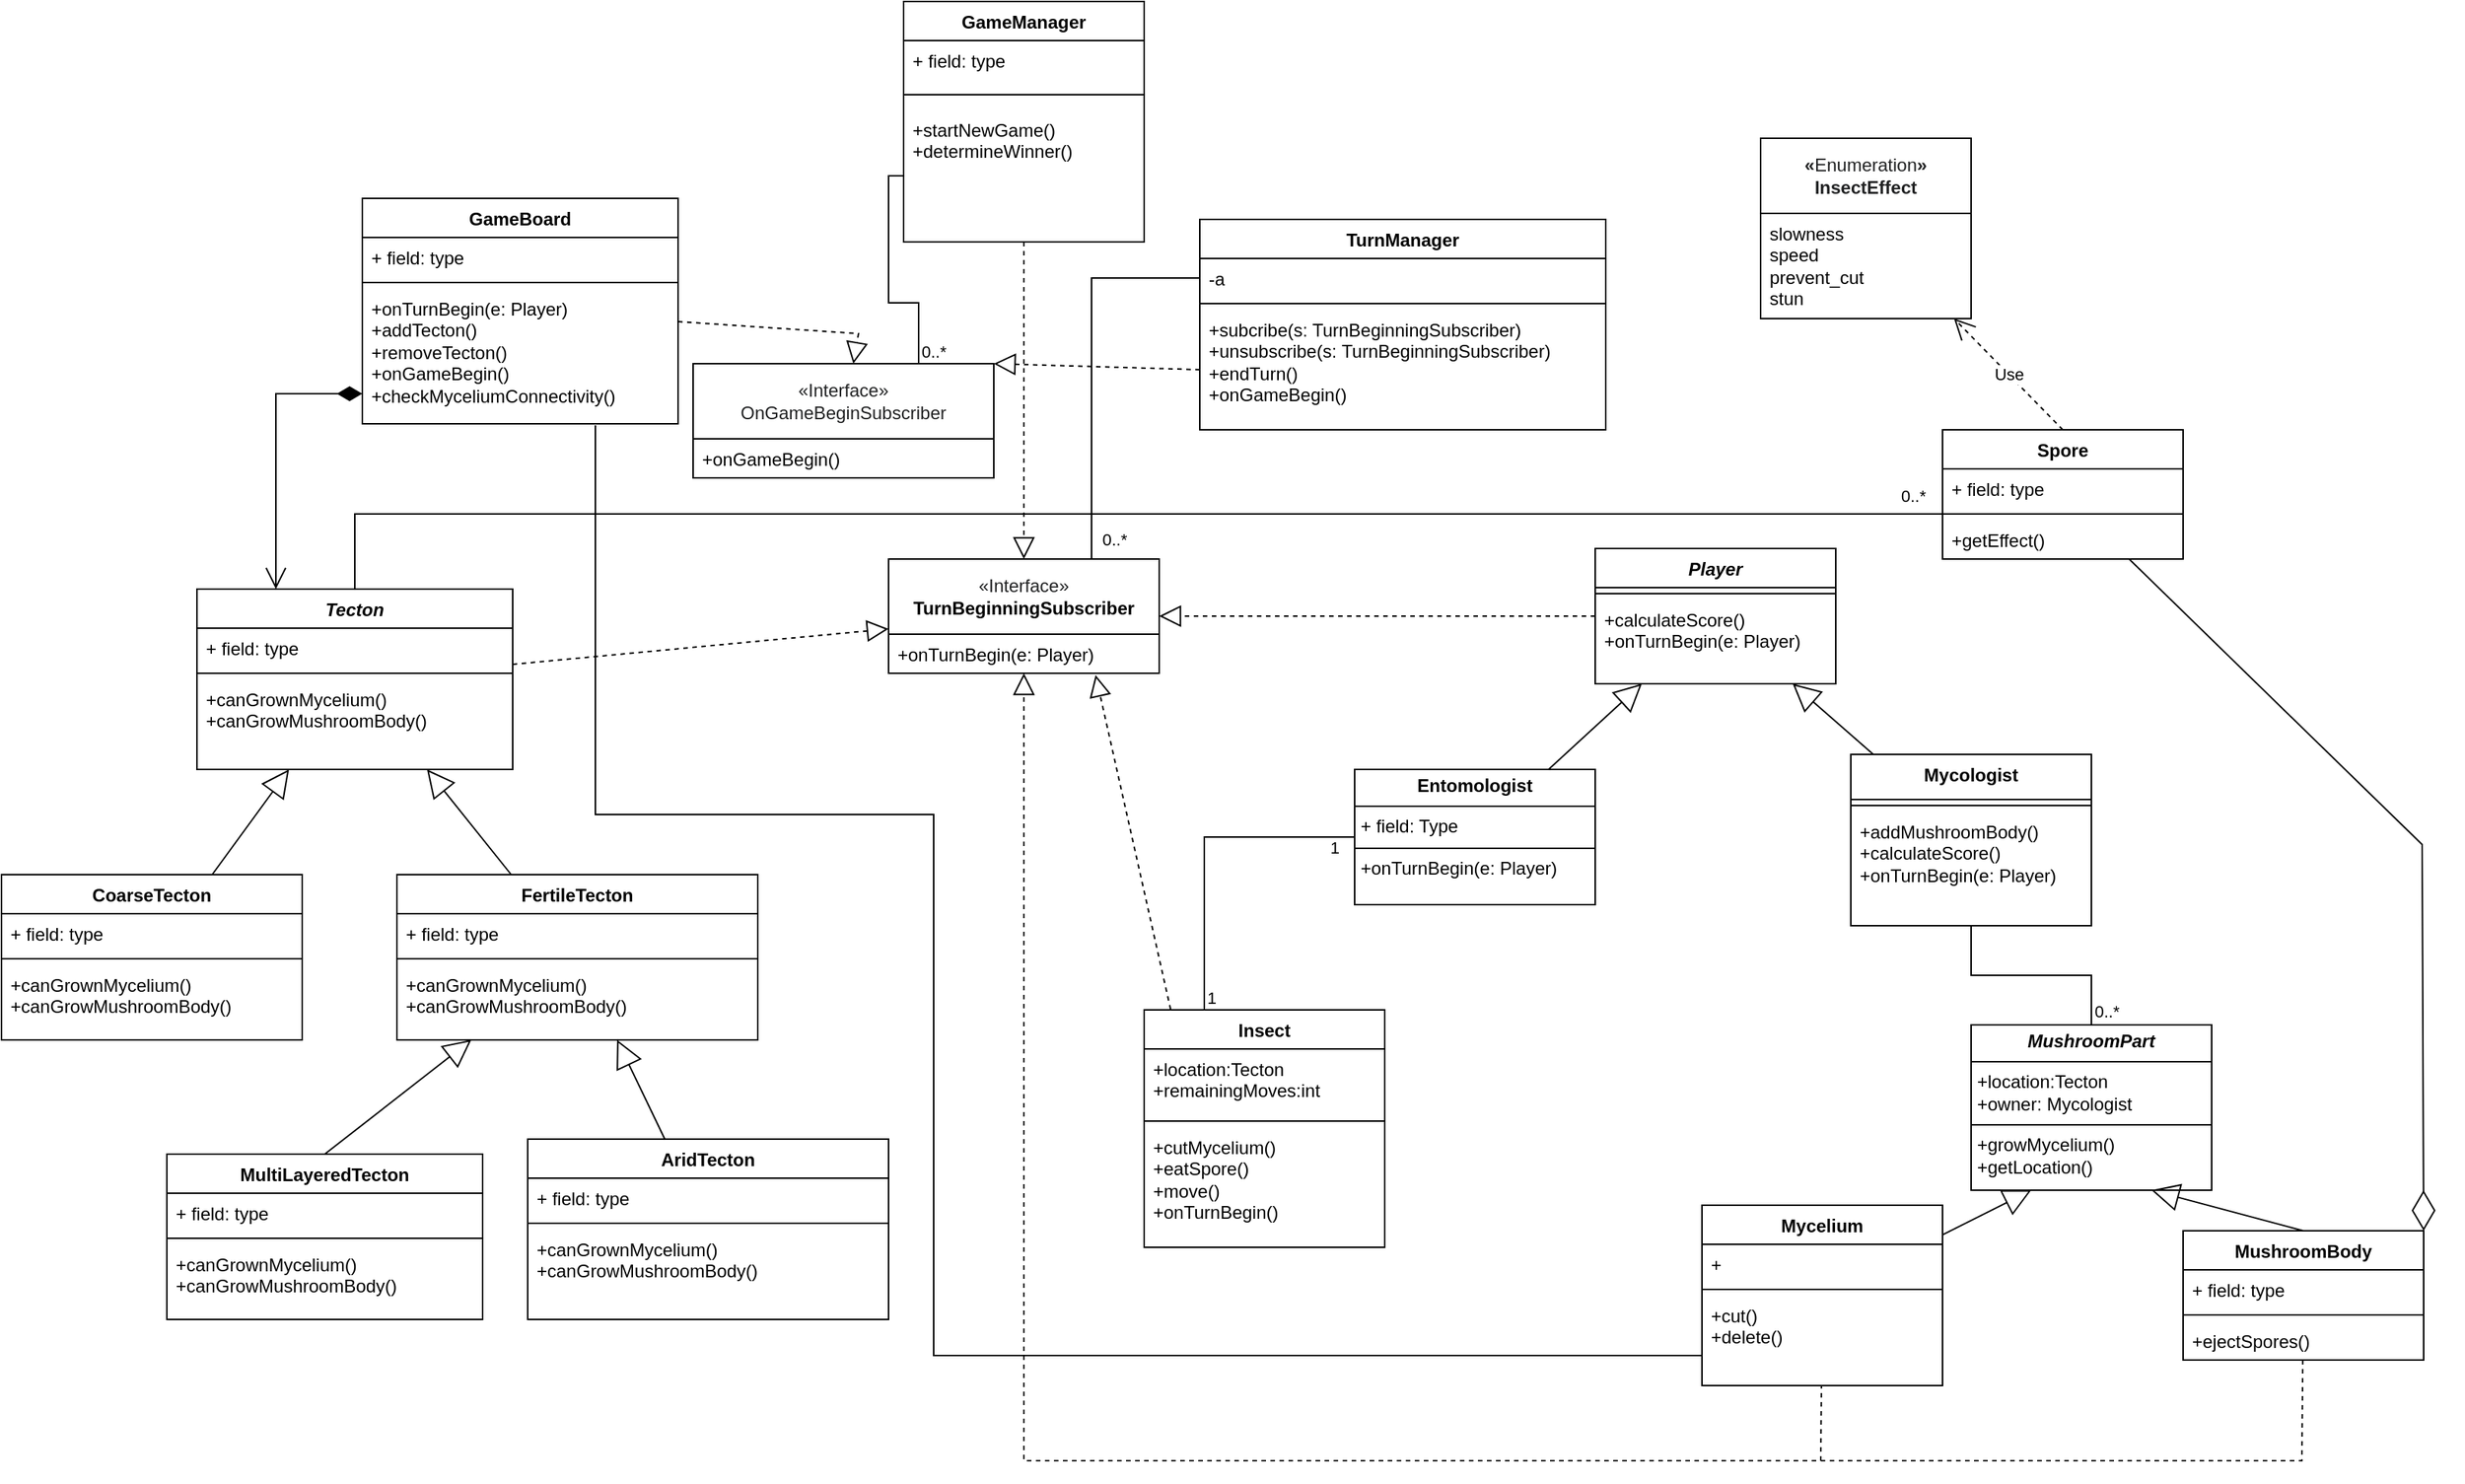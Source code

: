 <mxfile version="26.0.16">
  <diagram name="1 oldal" id="HN4nqooMKYYf8FHrTF-G">
    <mxGraphModel dx="1204" dy="632" grid="1" gridSize="10" guides="1" tooltips="1" connect="1" arrows="1" fold="1" page="1" pageScale="1" pageWidth="827" pageHeight="1169" math="0" shadow="0">
      <root>
        <mxCell id="0" />
        <mxCell id="1" parent="0" />
        <mxCell id="9xMKTx-2CF4HgZ_WFdCq-62" value="&lt;i style=&quot;&quot;&gt;Tecton&lt;/i&gt;" style="swimlane;fontStyle=1;align=center;verticalAlign=top;childLayout=stackLayout;horizontal=1;startSize=26;horizontalStack=0;resizeParent=1;resizeParentMax=0;resizeLast=0;collapsible=1;marginBottom=0;whiteSpace=wrap;html=1;" parent="1" vertex="1">
          <mxGeometry x="160" y="400" width="210" height="120" as="geometry">
            <mxRectangle x="240" y="190" width="80" height="30" as="alternateBounds" />
          </mxGeometry>
        </mxCell>
        <mxCell id="9xMKTx-2CF4HgZ_WFdCq-63" value="+ field: type" style="text;strokeColor=none;fillColor=none;align=left;verticalAlign=top;spacingLeft=4;spacingRight=4;overflow=hidden;rotatable=0;points=[[0,0.5],[1,0.5]];portConstraint=eastwest;whiteSpace=wrap;html=1;" parent="9xMKTx-2CF4HgZ_WFdCq-62" vertex="1">
          <mxGeometry y="26" width="210" height="26" as="geometry" />
        </mxCell>
        <mxCell id="9xMKTx-2CF4HgZ_WFdCq-64" value="" style="line;strokeWidth=1;fillColor=none;align=left;verticalAlign=middle;spacingTop=-1;spacingLeft=3;spacingRight=3;rotatable=0;labelPosition=right;points=[];portConstraint=eastwest;strokeColor=inherit;" parent="9xMKTx-2CF4HgZ_WFdCq-62" vertex="1">
          <mxGeometry y="52" width="210" height="8" as="geometry" />
        </mxCell>
        <mxCell id="9xMKTx-2CF4HgZ_WFdCq-65" value="+canGrownMycelium()&lt;div&gt;+canGrowMushroomBody()&lt;/div&gt;" style="text;strokeColor=none;fillColor=none;align=left;verticalAlign=top;spacingLeft=4;spacingRight=4;overflow=hidden;rotatable=0;points=[[0,0.5],[1,0.5]];portConstraint=eastwest;whiteSpace=wrap;html=1;" parent="9xMKTx-2CF4HgZ_WFdCq-62" vertex="1">
          <mxGeometry y="60" width="210" height="60" as="geometry" />
        </mxCell>
        <mxCell id="9xMKTx-2CF4HgZ_WFdCq-66" value="CoarseTecton" style="swimlane;fontStyle=1;align=center;verticalAlign=top;childLayout=stackLayout;horizontal=1;startSize=26;horizontalStack=0;resizeParent=1;resizeParentMax=0;resizeLast=0;collapsible=1;marginBottom=0;whiteSpace=wrap;html=1;" parent="1" vertex="1">
          <mxGeometry x="30" y="590" width="200" height="110" as="geometry" />
        </mxCell>
        <mxCell id="9xMKTx-2CF4HgZ_WFdCq-67" value="+ field: type" style="text;strokeColor=none;fillColor=none;align=left;verticalAlign=top;spacingLeft=4;spacingRight=4;overflow=hidden;rotatable=0;points=[[0,0.5],[1,0.5]];portConstraint=eastwest;whiteSpace=wrap;html=1;" parent="9xMKTx-2CF4HgZ_WFdCq-66" vertex="1">
          <mxGeometry y="26" width="200" height="26" as="geometry" />
        </mxCell>
        <mxCell id="9xMKTx-2CF4HgZ_WFdCq-68" value="" style="line;strokeWidth=1;fillColor=none;align=left;verticalAlign=middle;spacingTop=-1;spacingLeft=3;spacingRight=3;rotatable=0;labelPosition=right;points=[];portConstraint=eastwest;strokeColor=inherit;" parent="9xMKTx-2CF4HgZ_WFdCq-66" vertex="1">
          <mxGeometry y="52" width="200" height="8" as="geometry" />
        </mxCell>
        <mxCell id="9xMKTx-2CF4HgZ_WFdCq-69" value="+canGrownMycelium()&lt;div&gt;+canGrowMushroomBody()&lt;/div&gt;" style="text;strokeColor=none;fillColor=none;align=left;verticalAlign=top;spacingLeft=4;spacingRight=4;overflow=hidden;rotatable=0;points=[[0,0.5],[1,0.5]];portConstraint=eastwest;whiteSpace=wrap;html=1;" parent="9xMKTx-2CF4HgZ_WFdCq-66" vertex="1">
          <mxGeometry y="60" width="200" height="50" as="geometry" />
        </mxCell>
        <mxCell id="9xMKTx-2CF4HgZ_WFdCq-72" value="FertileTecton" style="swimlane;fontStyle=1;align=center;verticalAlign=top;childLayout=stackLayout;horizontal=1;startSize=26;horizontalStack=0;resizeParent=1;resizeParentMax=0;resizeLast=0;collapsible=1;marginBottom=0;whiteSpace=wrap;html=1;" parent="1" vertex="1">
          <mxGeometry x="293" y="590" width="240" height="110" as="geometry" />
        </mxCell>
        <mxCell id="9xMKTx-2CF4HgZ_WFdCq-73" value="+ field: type" style="text;strokeColor=none;fillColor=none;align=left;verticalAlign=top;spacingLeft=4;spacingRight=4;overflow=hidden;rotatable=0;points=[[0,0.5],[1,0.5]];portConstraint=eastwest;whiteSpace=wrap;html=1;" parent="9xMKTx-2CF4HgZ_WFdCq-72" vertex="1">
          <mxGeometry y="26" width="240" height="26" as="geometry" />
        </mxCell>
        <mxCell id="9xMKTx-2CF4HgZ_WFdCq-74" value="" style="line;strokeWidth=1;fillColor=none;align=left;verticalAlign=middle;spacingTop=-1;spacingLeft=3;spacingRight=3;rotatable=0;labelPosition=right;points=[];portConstraint=eastwest;strokeColor=inherit;" parent="9xMKTx-2CF4HgZ_WFdCq-72" vertex="1">
          <mxGeometry y="52" width="240" height="8" as="geometry" />
        </mxCell>
        <mxCell id="9xMKTx-2CF4HgZ_WFdCq-75" value="&lt;div&gt;+canGrownMycelium()&lt;div&gt;+canGrowMushroomBody()&lt;/div&gt;&lt;/div&gt;" style="text;strokeColor=none;fillColor=none;align=left;verticalAlign=top;spacingLeft=4;spacingRight=4;overflow=hidden;rotatable=0;points=[[0,0.5],[1,0.5]];portConstraint=eastwest;whiteSpace=wrap;html=1;" parent="9xMKTx-2CF4HgZ_WFdCq-72" vertex="1">
          <mxGeometry y="60" width="240" height="50" as="geometry" />
        </mxCell>
        <mxCell id="9xMKTx-2CF4HgZ_WFdCq-80" value="" style="endArrow=block;endSize=16;endFill=0;html=1;rounded=0;" parent="1" source="9xMKTx-2CF4HgZ_WFdCq-66" target="9xMKTx-2CF4HgZ_WFdCq-62" edge="1">
          <mxGeometry width="160" relative="1" as="geometry">
            <mxPoint x="150" y="490" as="sourcePoint" />
            <mxPoint x="130" y="540" as="targetPoint" />
            <Array as="points" />
          </mxGeometry>
        </mxCell>
        <mxCell id="9xMKTx-2CF4HgZ_WFdCq-81" value="" style="endArrow=block;endSize=16;endFill=0;html=1;rounded=0;" parent="1" source="9xMKTx-2CF4HgZ_WFdCq-72" target="9xMKTx-2CF4HgZ_WFdCq-62" edge="1">
          <mxGeometry width="160" relative="1" as="geometry">
            <mxPoint x="224" y="490" as="sourcePoint" />
            <mxPoint x="280" y="550" as="targetPoint" />
          </mxGeometry>
        </mxCell>
        <mxCell id="9xMKTx-2CF4HgZ_WFdCq-82" value="MultiLayeredTecton" style="swimlane;fontStyle=1;align=center;verticalAlign=top;childLayout=stackLayout;horizontal=1;startSize=26;horizontalStack=0;resizeParent=1;resizeParentMax=0;resizeLast=0;collapsible=1;marginBottom=0;whiteSpace=wrap;html=1;" parent="1" vertex="1">
          <mxGeometry x="140" y="776" width="210" height="110" as="geometry" />
        </mxCell>
        <mxCell id="9xMKTx-2CF4HgZ_WFdCq-83" value="+ field: type" style="text;strokeColor=none;fillColor=none;align=left;verticalAlign=top;spacingLeft=4;spacingRight=4;overflow=hidden;rotatable=0;points=[[0,0.5],[1,0.5]];portConstraint=eastwest;whiteSpace=wrap;html=1;" parent="9xMKTx-2CF4HgZ_WFdCq-82" vertex="1">
          <mxGeometry y="26" width="210" height="26" as="geometry" />
        </mxCell>
        <mxCell id="9xMKTx-2CF4HgZ_WFdCq-84" value="" style="line;strokeWidth=1;fillColor=none;align=left;verticalAlign=middle;spacingTop=-1;spacingLeft=3;spacingRight=3;rotatable=0;labelPosition=right;points=[];portConstraint=eastwest;strokeColor=inherit;" parent="9xMKTx-2CF4HgZ_WFdCq-82" vertex="1">
          <mxGeometry y="52" width="210" height="8" as="geometry" />
        </mxCell>
        <mxCell id="9xMKTx-2CF4HgZ_WFdCq-85" value="+canGrownMycelium()&lt;div&gt;+canGrowMushroomBody()&lt;/div&gt;" style="text;strokeColor=none;fillColor=none;align=left;verticalAlign=top;spacingLeft=4;spacingRight=4;overflow=hidden;rotatable=0;points=[[0,0.5],[1,0.5]];portConstraint=eastwest;whiteSpace=wrap;html=1;" parent="9xMKTx-2CF4HgZ_WFdCq-82" vertex="1">
          <mxGeometry y="60" width="210" height="50" as="geometry" />
        </mxCell>
        <mxCell id="9xMKTx-2CF4HgZ_WFdCq-86" value="AridTecton" style="swimlane;fontStyle=1;align=center;verticalAlign=top;childLayout=stackLayout;horizontal=1;startSize=26;horizontalStack=0;resizeParent=1;resizeParentMax=0;resizeLast=0;collapsible=1;marginBottom=0;whiteSpace=wrap;html=1;" parent="1" vertex="1">
          <mxGeometry x="380" y="766" width="240" height="120" as="geometry" />
        </mxCell>
        <mxCell id="9xMKTx-2CF4HgZ_WFdCq-87" value="+ field: type" style="text;strokeColor=none;fillColor=none;align=left;verticalAlign=top;spacingLeft=4;spacingRight=4;overflow=hidden;rotatable=0;points=[[0,0.5],[1,0.5]];portConstraint=eastwest;whiteSpace=wrap;html=1;" parent="9xMKTx-2CF4HgZ_WFdCq-86" vertex="1">
          <mxGeometry y="26" width="240" height="26" as="geometry" />
        </mxCell>
        <mxCell id="9xMKTx-2CF4HgZ_WFdCq-88" value="" style="line;strokeWidth=1;fillColor=none;align=left;verticalAlign=middle;spacingTop=-1;spacingLeft=3;spacingRight=3;rotatable=0;labelPosition=right;points=[];portConstraint=eastwest;strokeColor=inherit;" parent="9xMKTx-2CF4HgZ_WFdCq-86" vertex="1">
          <mxGeometry y="52" width="240" height="8" as="geometry" />
        </mxCell>
        <mxCell id="9xMKTx-2CF4HgZ_WFdCq-89" value="+canGrownMycelium()&lt;div&gt;+canGrowMushroomBody()&lt;/div&gt;" style="text;strokeColor=none;fillColor=none;align=left;verticalAlign=top;spacingLeft=4;spacingRight=4;overflow=hidden;rotatable=0;points=[[0,0.5],[1,0.5]];portConstraint=eastwest;whiteSpace=wrap;html=1;" parent="9xMKTx-2CF4HgZ_WFdCq-86" vertex="1">
          <mxGeometry y="60" width="240" height="60" as="geometry" />
        </mxCell>
        <mxCell id="9xMKTx-2CF4HgZ_WFdCq-94" value="" style="endArrow=block;endSize=16;endFill=0;html=1;rounded=0;" parent="1" source="9xMKTx-2CF4HgZ_WFdCq-86" target="9xMKTx-2CF4HgZ_WFdCq-72" edge="1">
          <mxGeometry width="160" relative="1" as="geometry">
            <mxPoint x="390" y="762" as="sourcePoint" />
            <mxPoint x="400" y="710" as="targetPoint" />
          </mxGeometry>
        </mxCell>
        <mxCell id="9xMKTx-2CF4HgZ_WFdCq-96" value="" style="endArrow=block;endSize=16;endFill=0;html=1;rounded=0;exitX=0.5;exitY=0;exitDx=0;exitDy=0;" parent="1" source="9xMKTx-2CF4HgZ_WFdCq-82" target="9xMKTx-2CF4HgZ_WFdCq-72" edge="1">
          <mxGeometry x="0.003" width="160" relative="1" as="geometry">
            <mxPoint x="180" y="740" as="sourcePoint" />
            <mxPoint x="100" y="740" as="targetPoint" />
            <mxPoint as="offset" />
          </mxGeometry>
        </mxCell>
        <mxCell id="9xMKTx-2CF4HgZ_WFdCq-107" value="&lt;p style=&quot;margin:0px;margin-top:4px;text-align:center;&quot;&gt;&lt;b&gt;&lt;i&gt;MushroomPart&lt;/i&gt;&lt;/b&gt;&lt;/p&gt;&lt;hr size=&quot;1&quot; style=&quot;border-style:solid;&quot;&gt;&lt;p style=&quot;margin:0px;margin-left:4px;&quot;&gt;+location:Tecton&lt;/p&gt;&lt;p style=&quot;margin:0px;margin-left:4px;&quot;&gt;+owner: Mycologist&lt;/p&gt;&lt;hr size=&quot;1&quot; style=&quot;border-style:solid;&quot;&gt;&lt;p style=&quot;margin:0px;margin-left:4px;&quot;&gt;+growMycelium()&lt;/p&gt;&lt;p style=&quot;margin:0px;margin-left:4px;&quot;&gt;+getLocation()&lt;/p&gt;" style="verticalAlign=top;align=left;overflow=fill;html=1;whiteSpace=wrap;" parent="1" vertex="1">
          <mxGeometry x="1340" y="690" width="160" height="110" as="geometry" />
        </mxCell>
        <mxCell id="9xMKTx-2CF4HgZ_WFdCq-108" style="edgeStyle=orthogonalEdgeStyle;rounded=0;orthogonalLoop=1;jettySize=auto;html=1;exitX=0.5;exitY=1;exitDx=0;exitDy=0;" parent="1" source="9xMKTx-2CF4HgZ_WFdCq-107" target="9xMKTx-2CF4HgZ_WFdCq-107" edge="1">
          <mxGeometry relative="1" as="geometry" />
        </mxCell>
        <mxCell id="9xMKTx-2CF4HgZ_WFdCq-109" value="Mycelium" style="swimlane;fontStyle=1;align=center;verticalAlign=top;childLayout=stackLayout;horizontal=1;startSize=26;horizontalStack=0;resizeParent=1;resizeParentMax=0;resizeLast=0;collapsible=1;marginBottom=0;whiteSpace=wrap;html=1;" parent="1" vertex="1">
          <mxGeometry x="1161" y="810" width="160" height="120" as="geometry" />
        </mxCell>
        <mxCell id="9xMKTx-2CF4HgZ_WFdCq-110" value="+" style="text;strokeColor=none;fillColor=none;align=left;verticalAlign=top;spacingLeft=4;spacingRight=4;overflow=hidden;rotatable=0;points=[[0,0.5],[1,0.5]];portConstraint=eastwest;whiteSpace=wrap;html=1;" parent="9xMKTx-2CF4HgZ_WFdCq-109" vertex="1">
          <mxGeometry y="26" width="160" height="26" as="geometry" />
        </mxCell>
        <mxCell id="9xMKTx-2CF4HgZ_WFdCq-111" value="" style="line;strokeWidth=1;fillColor=none;align=left;verticalAlign=middle;spacingTop=-1;spacingLeft=3;spacingRight=3;rotatable=0;labelPosition=right;points=[];portConstraint=eastwest;strokeColor=inherit;" parent="9xMKTx-2CF4HgZ_WFdCq-109" vertex="1">
          <mxGeometry y="52" width="160" height="8" as="geometry" />
        </mxCell>
        <mxCell id="9xMKTx-2CF4HgZ_WFdCq-112" value="&lt;div&gt;+cut()&lt;/div&gt;+delete()" style="text;strokeColor=none;fillColor=none;align=left;verticalAlign=top;spacingLeft=4;spacingRight=4;overflow=hidden;rotatable=0;points=[[0,0.5],[1,0.5]];portConstraint=eastwest;whiteSpace=wrap;html=1;" parent="9xMKTx-2CF4HgZ_WFdCq-109" vertex="1">
          <mxGeometry y="60" width="160" height="60" as="geometry" />
        </mxCell>
        <mxCell id="9xMKTx-2CF4HgZ_WFdCq-113" value="MushroomBody" style="swimlane;fontStyle=1;align=center;verticalAlign=top;childLayout=stackLayout;horizontal=1;startSize=26;horizontalStack=0;resizeParent=1;resizeParentMax=0;resizeLast=0;collapsible=1;marginBottom=0;whiteSpace=wrap;html=1;" parent="1" vertex="1">
          <mxGeometry x="1481" y="827" width="160" height="86" as="geometry" />
        </mxCell>
        <mxCell id="9xMKTx-2CF4HgZ_WFdCq-114" value="+ field: type" style="text;strokeColor=none;fillColor=none;align=left;verticalAlign=top;spacingLeft=4;spacingRight=4;overflow=hidden;rotatable=0;points=[[0,0.5],[1,0.5]];portConstraint=eastwest;whiteSpace=wrap;html=1;" parent="9xMKTx-2CF4HgZ_WFdCq-113" vertex="1">
          <mxGeometry y="26" width="160" height="26" as="geometry" />
        </mxCell>
        <mxCell id="9xMKTx-2CF4HgZ_WFdCq-115" value="" style="line;strokeWidth=1;fillColor=none;align=left;verticalAlign=middle;spacingTop=-1;spacingLeft=3;spacingRight=3;rotatable=0;labelPosition=right;points=[];portConstraint=eastwest;strokeColor=inherit;" parent="9xMKTx-2CF4HgZ_WFdCq-113" vertex="1">
          <mxGeometry y="52" width="160" height="8" as="geometry" />
        </mxCell>
        <mxCell id="9xMKTx-2CF4HgZ_WFdCq-116" value="&lt;div&gt;+ejectSpores()&lt;/div&gt;" style="text;strokeColor=none;fillColor=none;align=left;verticalAlign=top;spacingLeft=4;spacingRight=4;overflow=hidden;rotatable=0;points=[[0,0.5],[1,0.5]];portConstraint=eastwest;whiteSpace=wrap;html=1;" parent="9xMKTx-2CF4HgZ_WFdCq-113" vertex="1">
          <mxGeometry y="60" width="160" height="26" as="geometry" />
        </mxCell>
        <mxCell id="9xMKTx-2CF4HgZ_WFdCq-117" value="" style="endArrow=block;endSize=16;endFill=0;html=1;rounded=0;exitX=0.5;exitY=0;exitDx=0;exitDy=0;entryX=0.75;entryY=1;entryDx=0;entryDy=0;" parent="1" source="9xMKTx-2CF4HgZ_WFdCq-113" target="9xMKTx-2CF4HgZ_WFdCq-107" edge="1">
          <mxGeometry width="160" relative="1" as="geometry">
            <mxPoint x="300" y="902" as="sourcePoint" />
            <mxPoint x="950" y="792" as="targetPoint" />
          </mxGeometry>
        </mxCell>
        <mxCell id="9xMKTx-2CF4HgZ_WFdCq-118" value="" style="endArrow=block;endSize=16;endFill=0;html=1;rounded=0;entryX=0.25;entryY=1;entryDx=0;entryDy=0;" parent="1" source="9xMKTx-2CF4HgZ_WFdCq-109" target="9xMKTx-2CF4HgZ_WFdCq-107" edge="1">
          <mxGeometry width="160" relative="1" as="geometry">
            <mxPoint x="1450" y="878" as="sourcePoint" />
            <mxPoint x="690" y="792" as="targetPoint" />
          </mxGeometry>
        </mxCell>
        <mxCell id="9xMKTx-2CF4HgZ_WFdCq-123" value="Spore" style="swimlane;fontStyle=1;align=center;verticalAlign=top;childLayout=stackLayout;horizontal=1;startSize=26;horizontalStack=0;resizeParent=1;resizeParentMax=0;resizeLast=0;collapsible=1;marginBottom=0;whiteSpace=wrap;html=1;" parent="1" vertex="1">
          <mxGeometry x="1321" y="294" width="160" height="86" as="geometry" />
        </mxCell>
        <mxCell id="9xMKTx-2CF4HgZ_WFdCq-124" value="+ field: type" style="text;strokeColor=none;fillColor=none;align=left;verticalAlign=top;spacingLeft=4;spacingRight=4;overflow=hidden;rotatable=0;points=[[0,0.5],[1,0.5]];portConstraint=eastwest;whiteSpace=wrap;html=1;" parent="9xMKTx-2CF4HgZ_WFdCq-123" vertex="1">
          <mxGeometry y="26" width="160" height="26" as="geometry" />
        </mxCell>
        <mxCell id="9xMKTx-2CF4HgZ_WFdCq-125" value="" style="line;strokeWidth=1;fillColor=none;align=left;verticalAlign=middle;spacingTop=-1;spacingLeft=3;spacingRight=3;rotatable=0;labelPosition=right;points=[];portConstraint=eastwest;strokeColor=inherit;" parent="9xMKTx-2CF4HgZ_WFdCq-123" vertex="1">
          <mxGeometry y="52" width="160" height="8" as="geometry" />
        </mxCell>
        <mxCell id="9xMKTx-2CF4HgZ_WFdCq-126" value="+getEffect()" style="text;strokeColor=none;fillColor=none;align=left;verticalAlign=top;spacingLeft=4;spacingRight=4;overflow=hidden;rotatable=0;points=[[0,0.5],[1,0.5]];portConstraint=eastwest;whiteSpace=wrap;html=1;" parent="9xMKTx-2CF4HgZ_WFdCq-123" vertex="1">
          <mxGeometry y="60" width="160" height="26" as="geometry" />
        </mxCell>
        <mxCell id="9xMKTx-2CF4HgZ_WFdCq-139" value="Insect" style="swimlane;fontStyle=1;align=center;verticalAlign=top;childLayout=stackLayout;horizontal=1;startSize=26;horizontalStack=0;resizeParent=1;resizeParentMax=0;resizeLast=0;collapsible=1;marginBottom=0;whiteSpace=wrap;html=1;" parent="1" vertex="1">
          <mxGeometry x="790" y="680" width="160" height="158" as="geometry" />
        </mxCell>
        <mxCell id="9xMKTx-2CF4HgZ_WFdCq-140" value="+location:Tecton&lt;div&gt;+remainingMoves:int&lt;/div&gt;" style="text;strokeColor=none;fillColor=none;align=left;verticalAlign=top;spacingLeft=4;spacingRight=4;overflow=hidden;rotatable=0;points=[[0,0.5],[1,0.5]];portConstraint=eastwest;whiteSpace=wrap;html=1;" parent="9xMKTx-2CF4HgZ_WFdCq-139" vertex="1">
          <mxGeometry y="26" width="160" height="44" as="geometry" />
        </mxCell>
        <mxCell id="9xMKTx-2CF4HgZ_WFdCq-141" value="" style="line;strokeWidth=1;fillColor=none;align=left;verticalAlign=middle;spacingTop=-1;spacingLeft=3;spacingRight=3;rotatable=0;labelPosition=right;points=[];portConstraint=eastwest;strokeColor=inherit;" parent="9xMKTx-2CF4HgZ_WFdCq-139" vertex="1">
          <mxGeometry y="70" width="160" height="8" as="geometry" />
        </mxCell>
        <mxCell id="9xMKTx-2CF4HgZ_WFdCq-142" value="+cutMycelium()&lt;div&gt;+eatSpore()&lt;/div&gt;&lt;div&gt;+move()&lt;/div&gt;&lt;div&gt;+onTurnBegin()&lt;/div&gt;" style="text;strokeColor=none;fillColor=none;align=left;verticalAlign=top;spacingLeft=4;spacingRight=4;overflow=hidden;rotatable=0;points=[[0,0.5],[1,0.5]];portConstraint=eastwest;whiteSpace=wrap;html=1;" parent="9xMKTx-2CF4HgZ_WFdCq-139" vertex="1">
          <mxGeometry y="78" width="160" height="80" as="geometry" />
        </mxCell>
        <mxCell id="9xMKTx-2CF4HgZ_WFdCq-143" value="GameManager" style="swimlane;fontStyle=1;align=center;verticalAlign=top;childLayout=stackLayout;horizontal=1;startSize=26;horizontalStack=0;resizeParent=1;resizeParentMax=0;resizeLast=0;collapsible=1;marginBottom=0;whiteSpace=wrap;html=1;" parent="1" vertex="1">
          <mxGeometry x="630" y="9" width="160" height="160" as="geometry" />
        </mxCell>
        <mxCell id="9xMKTx-2CF4HgZ_WFdCq-144" value="+ field: type" style="text;strokeColor=none;fillColor=none;align=left;verticalAlign=top;spacingLeft=4;spacingRight=4;overflow=hidden;rotatable=0;points=[[0,0.5],[1,0.5]];portConstraint=eastwest;whiteSpace=wrap;html=1;" parent="9xMKTx-2CF4HgZ_WFdCq-143" vertex="1">
          <mxGeometry y="26" width="160" height="26" as="geometry" />
        </mxCell>
        <mxCell id="9xMKTx-2CF4HgZ_WFdCq-145" value="" style="line;strokeWidth=1;fillColor=none;align=left;verticalAlign=middle;spacingTop=-1;spacingLeft=3;spacingRight=3;rotatable=0;labelPosition=right;points=[];portConstraint=eastwest;strokeColor=inherit;" parent="9xMKTx-2CF4HgZ_WFdCq-143" vertex="1">
          <mxGeometry y="52" width="160" height="20" as="geometry" />
        </mxCell>
        <mxCell id="9xMKTx-2CF4HgZ_WFdCq-146" value="&lt;div&gt;+startNewGame()&lt;/div&gt;&lt;div&gt;+determineWinner()&lt;/div&gt;&lt;div&gt;&lt;br&gt;&lt;/div&gt;" style="text;strokeColor=none;fillColor=none;align=left;verticalAlign=top;spacingLeft=4;spacingRight=4;overflow=hidden;rotatable=0;points=[[0,0.5],[1,0.5]];portConstraint=eastwest;whiteSpace=wrap;html=1;" parent="9xMKTx-2CF4HgZ_WFdCq-143" vertex="1">
          <mxGeometry y="72" width="160" height="88" as="geometry" />
        </mxCell>
        <mxCell id="9xMKTx-2CF4HgZ_WFdCq-164" value="&lt;p style=&quot;margin:0px;margin-top:4px;text-align:center;&quot;&gt;&lt;b&gt;Entomologist&lt;/b&gt;&lt;/p&gt;&lt;hr size=&quot;1&quot; style=&quot;border-style:solid;&quot;&gt;&lt;p style=&quot;margin:0px;margin-left:4px;&quot;&gt;+ field: Type&lt;/p&gt;&lt;hr size=&quot;1&quot; style=&quot;border-style:solid;&quot;&gt;&lt;p style=&quot;margin:0px;margin-left:4px;&quot;&gt;+onTurnBegin(e: Player)&lt;/p&gt;" style="verticalAlign=top;align=left;overflow=fill;html=1;whiteSpace=wrap;" parent="1" vertex="1">
          <mxGeometry x="930" y="520" width="160" height="90" as="geometry" />
        </mxCell>
        <mxCell id="9xMKTx-2CF4HgZ_WFdCq-169" value="&lt;div&gt;&lt;i style=&quot;background-color: transparent; color: light-dark(rgb(0, 0, 0), rgb(255, 255, 255));&quot;&gt;Player&lt;/i&gt;&lt;/div&gt;" style="swimlane;fontStyle=1;align=center;verticalAlign=top;childLayout=stackLayout;horizontal=1;startSize=26;horizontalStack=0;resizeParent=1;resizeParentMax=0;resizeLast=0;collapsible=1;marginBottom=0;whiteSpace=wrap;html=1;" parent="1" vertex="1">
          <mxGeometry x="1090" y="373" width="160" height="90" as="geometry" />
        </mxCell>
        <mxCell id="9xMKTx-2CF4HgZ_WFdCq-171" value="" style="line;strokeWidth=1;fillColor=none;align=left;verticalAlign=middle;spacingTop=-1;spacingLeft=3;spacingRight=3;rotatable=0;labelPosition=right;points=[];portConstraint=eastwest;strokeColor=inherit;" parent="9xMKTx-2CF4HgZ_WFdCq-169" vertex="1">
          <mxGeometry y="26" width="160" height="8" as="geometry" />
        </mxCell>
        <mxCell id="9xMKTx-2CF4HgZ_WFdCq-172" value="+calculateScore()&lt;div&gt;+onTurnBegin(e: Player)&lt;/div&gt;" style="text;strokeColor=none;fillColor=none;align=left;verticalAlign=top;spacingLeft=4;spacingRight=4;overflow=hidden;rotatable=0;points=[[0,0.5],[1,0.5]];portConstraint=eastwest;whiteSpace=wrap;html=1;" parent="9xMKTx-2CF4HgZ_WFdCq-169" vertex="1">
          <mxGeometry y="34" width="160" height="56" as="geometry" />
        </mxCell>
        <mxCell id="9xMKTx-2CF4HgZ_WFdCq-177" value="&lt;strong data-end=&quot;60&quot; data-start=&quot;46&quot;&gt;Mycologist&lt;/strong&gt;" style="swimlane;fontStyle=1;align=center;verticalAlign=top;childLayout=stackLayout;horizontal=1;startSize=30;horizontalStack=0;resizeParent=1;resizeParentMax=0;resizeLast=0;collapsible=1;marginBottom=0;whiteSpace=wrap;html=1;" parent="1" vertex="1">
          <mxGeometry x="1260" y="510" width="160" height="114" as="geometry" />
        </mxCell>
        <mxCell id="9xMKTx-2CF4HgZ_WFdCq-179" value="" style="line;strokeWidth=1;fillColor=none;align=left;verticalAlign=middle;spacingTop=-1;spacingLeft=3;spacingRight=3;rotatable=0;labelPosition=right;points=[];portConstraint=eastwest;strokeColor=inherit;" parent="9xMKTx-2CF4HgZ_WFdCq-177" vertex="1">
          <mxGeometry y="30" width="160" height="8" as="geometry" />
        </mxCell>
        <mxCell id="9xMKTx-2CF4HgZ_WFdCq-180" value="+addMushroomBody()&lt;div&gt;+calculateScore()&lt;/div&gt;&lt;div&gt;+onTurnBegin(e: Player)&lt;/div&gt;" style="text;strokeColor=none;fillColor=none;align=left;verticalAlign=top;spacingLeft=4;spacingRight=4;overflow=hidden;rotatable=0;points=[[0,0.5],[1,0.5]];portConstraint=eastwest;whiteSpace=wrap;html=1;" parent="9xMKTx-2CF4HgZ_WFdCq-177" vertex="1">
          <mxGeometry y="38" width="160" height="76" as="geometry" />
        </mxCell>
        <mxCell id="9xMKTx-2CF4HgZ_WFdCq-181" value="" style="endArrow=block;endSize=16;endFill=0;html=1;rounded=0;" parent="1" source="9xMKTx-2CF4HgZ_WFdCq-164" target="9xMKTx-2CF4HgZ_WFdCq-169" edge="1">
          <mxGeometry width="160" relative="1" as="geometry">
            <mxPoint x="1010" y="562" as="sourcePoint" />
            <mxPoint x="990" y="510" as="targetPoint" />
          </mxGeometry>
        </mxCell>
        <mxCell id="9xMKTx-2CF4HgZ_WFdCq-182" value="" style="endArrow=block;endSize=16;endFill=0;html=1;rounded=0;" parent="1" source="9xMKTx-2CF4HgZ_WFdCq-177" target="9xMKTx-2CF4HgZ_WFdCq-169" edge="1">
          <mxGeometry width="160" relative="1" as="geometry">
            <mxPoint x="980" y="534" as="sourcePoint" />
            <mxPoint x="1270" y="510" as="targetPoint" />
          </mxGeometry>
        </mxCell>
        <mxCell id="Fc5vZAxxBn9qM7P_eGrI-1" value="&lt;font&gt;&lt;b style=&quot;color: rgb(32, 33, 34); font-family: sans-serif; text-align: start; background-color: rgb(255, 255, 255);&quot;&gt;«&lt;/b&gt;&lt;span style=&quot;color: rgb(32, 33, 34); font-family: sans-serif; text-align: start; background-color: rgb(255, 255, 255);&quot;&gt;&lt;font style=&quot;&quot;&gt;Enumeration&lt;/font&gt;&lt;/span&gt;&lt;b style=&quot;color: rgb(32, 33, 34); font-family: sans-serif; text-align: start; background-color: rgb(255, 255, 255);&quot;&gt;»&lt;/b&gt;&lt;/font&gt;&lt;div&gt;&lt;font&gt;&lt;b style=&quot;color: rgb(32, 33, 34); font-family: sans-serif; text-align: start; background-color: rgb(255, 255, 255);&quot;&gt;InsectEffect&lt;/b&gt;&lt;/font&gt;&lt;/div&gt;" style="swimlane;fontStyle=0;childLayout=stackLayout;horizontal=1;startSize=50;fillColor=none;horizontalStack=0;resizeParent=1;resizeParentMax=0;resizeLast=0;collapsible=1;marginBottom=0;whiteSpace=wrap;html=1;" parent="1" vertex="1">
          <mxGeometry x="1200" y="100" width="140" height="120" as="geometry" />
        </mxCell>
        <mxCell id="Fc5vZAxxBn9qM7P_eGrI-3" value="slowness&lt;div&gt;speed&lt;/div&gt;&lt;div&gt;prevent_cut&lt;/div&gt;&lt;div&gt;stun&lt;/div&gt;" style="text;strokeColor=none;fillColor=none;align=left;verticalAlign=top;spacingLeft=4;spacingRight=4;overflow=hidden;rotatable=0;points=[[0,0.5],[1,0.5]];portConstraint=eastwest;whiteSpace=wrap;html=1;" parent="Fc5vZAxxBn9qM7P_eGrI-1" vertex="1">
          <mxGeometry y="50" width="140" height="70" as="geometry" />
        </mxCell>
        <mxCell id="Fc5vZAxxBn9qM7P_eGrI-5" value="Use" style="endArrow=open;endSize=12;dashed=1;html=1;rounded=0;exitX=0.5;exitY=0;exitDx=0;exitDy=0;" parent="1" source="9xMKTx-2CF4HgZ_WFdCq-123" target="Fc5vZAxxBn9qM7P_eGrI-1" edge="1">
          <mxGeometry width="160" relative="1" as="geometry">
            <mxPoint x="590" y="400" as="sourcePoint" />
            <mxPoint x="750" y="400" as="targetPoint" />
          </mxGeometry>
        </mxCell>
        <mxCell id="Fc5vZAxxBn9qM7P_eGrI-12" value="" style="endArrow=none;html=1;edgeStyle=orthogonalEdgeStyle;rounded=0;exitX=0.25;exitY=0;exitDx=0;exitDy=0;entryX=0;entryY=0.5;entryDx=0;entryDy=0;" parent="1" source="9xMKTx-2CF4HgZ_WFdCq-139" target="9xMKTx-2CF4HgZ_WFdCq-164" edge="1">
          <mxGeometry relative="1" as="geometry">
            <mxPoint x="1010" y="680" as="sourcePoint" />
            <mxPoint x="1170" y="680" as="targetPoint" />
          </mxGeometry>
        </mxCell>
        <mxCell id="Fc5vZAxxBn9qM7P_eGrI-13" value="1" style="edgeLabel;resizable=0;html=1;align=left;verticalAlign=bottom;" parent="Fc5vZAxxBn9qM7P_eGrI-12" connectable="0" vertex="1">
          <mxGeometry x="-1" relative="1" as="geometry" />
        </mxCell>
        <mxCell id="Fc5vZAxxBn9qM7P_eGrI-14" value="1" style="edgeLabel;resizable=0;html=1;align=right;verticalAlign=bottom;" parent="Fc5vZAxxBn9qM7P_eGrI-12" connectable="0" vertex="1">
          <mxGeometry x="1" relative="1" as="geometry">
            <mxPoint x="-10" y="15" as="offset" />
          </mxGeometry>
        </mxCell>
        <mxCell id="Fc5vZAxxBn9qM7P_eGrI-31" value="&lt;font style=&quot;font-weight: 700;&quot;&gt;&lt;span style=&quot;font-weight: 400; color: rgb(32, 33, 34); font-family: sans-serif; text-align: start; background-color: rgb(255, 255, 255);&quot;&gt;«&lt;/span&gt;&lt;span style=&quot;color: rgb(32, 33, 34); font-family: sans-serif; text-align: start; background-color: rgb(255, 255, 255); font-weight: 400;&quot;&gt;Interface&lt;/span&gt;&lt;span style=&quot;font-weight: 400; color: rgb(32, 33, 34); font-family: sans-serif; text-align: start; background-color: rgb(255, 255, 255);&quot;&gt;»&lt;/span&gt;&lt;/font&gt;&lt;div style=&quot;font-weight: 700; text-align: start;&quot;&gt;&lt;font face=&quot;sans-serif&quot;&gt;&lt;span style=&quot;background-color: rgb(255, 255, 255);&quot;&gt;TurnBeginningSubscriber&lt;/span&gt;&lt;/font&gt;&lt;/div&gt;" style="swimlane;fontStyle=0;childLayout=stackLayout;horizontal=1;startSize=50;fillColor=none;horizontalStack=0;resizeParent=1;resizeParentMax=0;resizeLast=0;collapsible=1;marginBottom=0;whiteSpace=wrap;html=1;" parent="1" vertex="1">
          <mxGeometry x="620" y="380" width="180" height="76" as="geometry" />
        </mxCell>
        <mxCell id="Fc5vZAxxBn9qM7P_eGrI-32" value="+onTurnBegin(e: Player)" style="text;strokeColor=none;fillColor=none;align=left;verticalAlign=top;spacingLeft=4;spacingRight=4;overflow=hidden;rotatable=0;points=[[0,0.5],[1,0.5]];portConstraint=eastwest;whiteSpace=wrap;html=1;" parent="Fc5vZAxxBn9qM7P_eGrI-31" vertex="1">
          <mxGeometry y="50" width="180" height="26" as="geometry" />
        </mxCell>
        <mxCell id="Fc5vZAxxBn9qM7P_eGrI-36" value="" style="endArrow=block;dashed=1;endFill=0;endSize=12;html=1;rounded=0;entryX=1;entryY=0.5;entryDx=0;entryDy=0;" parent="1" source="9xMKTx-2CF4HgZ_WFdCq-169" target="Fc5vZAxxBn9qM7P_eGrI-31" edge="1">
          <mxGeometry width="160" relative="1" as="geometry">
            <mxPoint x="730" y="300" as="sourcePoint" />
            <mxPoint x="890" y="300" as="targetPoint" />
          </mxGeometry>
        </mxCell>
        <mxCell id="Fc5vZAxxBn9qM7P_eGrI-37" value="" style="endArrow=block;dashed=1;endFill=0;endSize=12;html=1;rounded=0;" parent="1" source="9xMKTx-2CF4HgZ_WFdCq-62" target="Fc5vZAxxBn9qM7P_eGrI-31" edge="1">
          <mxGeometry width="160" relative="1" as="geometry">
            <mxPoint x="540" y="310" as="sourcePoint" />
            <mxPoint x="700" y="310" as="targetPoint" />
          </mxGeometry>
        </mxCell>
        <mxCell id="Fc5vZAxxBn9qM7P_eGrI-40" value="" style="endArrow=block;dashed=1;endFill=0;endSize=12;html=1;rounded=0;" parent="1" source="9xMKTx-2CF4HgZ_WFdCq-113" target="Fc5vZAxxBn9qM7P_eGrI-31" edge="1">
          <mxGeometry width="160" relative="1" as="geometry">
            <mxPoint x="1560" y="1050" as="sourcePoint" />
            <mxPoint x="1190" y="740" as="targetPoint" />
            <Array as="points">
              <mxPoint x="1560" y="980" />
              <mxPoint x="1140" y="980" />
              <mxPoint x="710" y="980" />
            </Array>
          </mxGeometry>
        </mxCell>
        <mxCell id="Fc5vZAxxBn9qM7P_eGrI-45" value="" style="endArrow=block;dashed=1;endFill=0;endSize=12;html=1;rounded=0;" parent="1" source="9xMKTx-2CF4HgZ_WFdCq-143" target="Fc5vZAxxBn9qM7P_eGrI-31" edge="1">
          <mxGeometry width="160" relative="1" as="geometry">
            <mxPoint x="730" y="420" as="sourcePoint" />
            <mxPoint x="890" y="420" as="targetPoint" />
          </mxGeometry>
        </mxCell>
        <mxCell id="Fc5vZAxxBn9qM7P_eGrI-46" value="" style="endArrow=diamondThin;endFill=0;endSize=24;html=1;rounded=0;entryX=1;entryY=0;entryDx=0;entryDy=0;" parent="1" source="9xMKTx-2CF4HgZ_WFdCq-123" target="9xMKTx-2CF4HgZ_WFdCq-113" edge="1">
          <mxGeometry width="160" relative="1" as="geometry">
            <mxPoint x="1790" y="570" as="sourcePoint" />
            <mxPoint x="1640" y="320" as="targetPoint" />
            <Array as="points">
              <mxPoint x="1640" y="570" />
            </Array>
          </mxGeometry>
        </mxCell>
        <mxCell id="Fc5vZAxxBn9qM7P_eGrI-47" value="TurnManager" style="swimlane;fontStyle=1;align=center;verticalAlign=top;childLayout=stackLayout;horizontal=1;startSize=26;horizontalStack=0;resizeParent=1;resizeParentMax=0;resizeLast=0;collapsible=1;marginBottom=0;whiteSpace=wrap;html=1;" parent="1" vertex="1">
          <mxGeometry x="827" y="154" width="270" height="140" as="geometry" />
        </mxCell>
        <mxCell id="Fc5vZAxxBn9qM7P_eGrI-48" value="-a" style="text;strokeColor=none;fillColor=none;align=left;verticalAlign=top;spacingLeft=4;spacingRight=4;overflow=hidden;rotatable=0;points=[[0,0.5],[1,0.5]];portConstraint=eastwest;whiteSpace=wrap;html=1;" parent="Fc5vZAxxBn9qM7P_eGrI-47" vertex="1">
          <mxGeometry y="26" width="270" height="26" as="geometry" />
        </mxCell>
        <mxCell id="Fc5vZAxxBn9qM7P_eGrI-49" value="" style="line;strokeWidth=1;fillColor=none;align=left;verticalAlign=middle;spacingTop=-1;spacingLeft=3;spacingRight=3;rotatable=0;labelPosition=right;points=[];portConstraint=eastwest;strokeColor=inherit;" parent="Fc5vZAxxBn9qM7P_eGrI-47" vertex="1">
          <mxGeometry y="52" width="270" height="8" as="geometry" />
        </mxCell>
        <mxCell id="Fc5vZAxxBn9qM7P_eGrI-50" value="+subcribe(s: TurnBeginningSubscriber)&lt;div&gt;+unsubscribe(s:&amp;nbsp;&lt;span style=&quot;background-color: transparent; color: light-dark(rgb(0, 0, 0), rgb(255, 255, 255));&quot;&gt;TurnBeginningSubscriber)&lt;/span&gt;&lt;/div&gt;&lt;div&gt;&lt;span style=&quot;background-color: transparent; color: light-dark(rgb(0, 0, 0), rgb(255, 255, 255));&quot;&gt;+endTurn()&lt;/span&gt;&lt;/div&gt;&lt;div&gt;&lt;span style=&quot;background-color: transparent; color: light-dark(rgb(0, 0, 0), rgb(255, 255, 255));&quot;&gt;+onGameBegin()&lt;/span&gt;&lt;/div&gt;" style="text;strokeColor=none;fillColor=none;align=left;verticalAlign=top;spacingLeft=4;spacingRight=4;overflow=hidden;rotatable=0;points=[[0,0.5],[1,0.5]];portConstraint=eastwest;whiteSpace=wrap;html=1;" parent="Fc5vZAxxBn9qM7P_eGrI-47" vertex="1">
          <mxGeometry y="60" width="270" height="80" as="geometry" />
        </mxCell>
        <mxCell id="Fc5vZAxxBn9qM7P_eGrI-51" value="" style="endArrow=none;html=1;edgeStyle=orthogonalEdgeStyle;rounded=0;" parent="1" source="9xMKTx-2CF4HgZ_WFdCq-177" target="9xMKTx-2CF4HgZ_WFdCq-107" edge="1">
          <mxGeometry relative="1" as="geometry">
            <mxPoint x="1170" y="680" as="sourcePoint" />
            <mxPoint x="1330" y="680" as="targetPoint" />
          </mxGeometry>
        </mxCell>
        <mxCell id="Fc5vZAxxBn9qM7P_eGrI-55" value="0..*" style="edgeLabel;html=1;align=center;verticalAlign=middle;resizable=0;points=[];" parent="Fc5vZAxxBn9qM7P_eGrI-51" vertex="1" connectable="0">
          <mxGeometry x="0.813" relative="1" as="geometry">
            <mxPoint x="10" y="4" as="offset" />
          </mxGeometry>
        </mxCell>
        <mxCell id="Fc5vZAxxBn9qM7P_eGrI-56" value="" style="endArrow=none;html=1;edgeStyle=orthogonalEdgeStyle;rounded=0;" parent="1" source="9xMKTx-2CF4HgZ_WFdCq-62" target="9xMKTx-2CF4HgZ_WFdCq-123" edge="1">
          <mxGeometry relative="1" as="geometry">
            <mxPoint x="830" y="520" as="sourcePoint" />
            <mxPoint x="990" y="520" as="targetPoint" />
            <Array as="points">
              <mxPoint x="265" y="350" />
            </Array>
          </mxGeometry>
        </mxCell>
        <mxCell id="Fc5vZAxxBn9qM7P_eGrI-58" value="0..*" style="edgeLabel;resizable=0;html=1;align=right;verticalAlign=bottom;" parent="Fc5vZAxxBn9qM7P_eGrI-56" connectable="0" vertex="1">
          <mxGeometry x="1" relative="1" as="geometry">
            <mxPoint x="-11" y="-4" as="offset" />
          </mxGeometry>
        </mxCell>
        <mxCell id="FbhATS5UXbWt9SO-3rhG-1" value="" style="endArrow=none;html=1;edgeStyle=orthogonalEdgeStyle;rounded=0;exitX=0.75;exitY=0;exitDx=0;exitDy=0;" edge="1" parent="1" source="Fc5vZAxxBn9qM7P_eGrI-31" target="Fc5vZAxxBn9qM7P_eGrI-48">
          <mxGeometry relative="1" as="geometry">
            <mxPoint x="810" y="380" as="sourcePoint" />
            <mxPoint x="970" y="380" as="targetPoint" />
          </mxGeometry>
        </mxCell>
        <mxCell id="FbhATS5UXbWt9SO-3rhG-5" value="0..*" style="edgeLabel;html=1;align=center;verticalAlign=middle;resizable=0;points=[];" vertex="1" connectable="0" parent="FbhATS5UXbWt9SO-3rhG-1">
          <mxGeometry x="-0.9" y="1" relative="1" as="geometry">
            <mxPoint x="16" as="offset" />
          </mxGeometry>
        </mxCell>
        <mxCell id="FbhATS5UXbWt9SO-3rhG-9" value="GameBoard" style="swimlane;fontStyle=1;align=center;verticalAlign=top;childLayout=stackLayout;horizontal=1;startSize=26;horizontalStack=0;resizeParent=1;resizeParentMax=0;resizeLast=0;collapsible=1;marginBottom=0;whiteSpace=wrap;html=1;" vertex="1" parent="1">
          <mxGeometry x="270" y="140" width="210" height="150" as="geometry" />
        </mxCell>
        <mxCell id="FbhATS5UXbWt9SO-3rhG-10" value="+ field: type" style="text;strokeColor=none;fillColor=none;align=left;verticalAlign=top;spacingLeft=4;spacingRight=4;overflow=hidden;rotatable=0;points=[[0,0.5],[1,0.5]];portConstraint=eastwest;whiteSpace=wrap;html=1;" vertex="1" parent="FbhATS5UXbWt9SO-3rhG-9">
          <mxGeometry y="26" width="210" height="26" as="geometry" />
        </mxCell>
        <mxCell id="FbhATS5UXbWt9SO-3rhG-11" value="" style="line;strokeWidth=1;fillColor=none;align=left;verticalAlign=middle;spacingTop=-1;spacingLeft=3;spacingRight=3;rotatable=0;labelPosition=right;points=[];portConstraint=eastwest;strokeColor=inherit;" vertex="1" parent="FbhATS5UXbWt9SO-3rhG-9">
          <mxGeometry y="52" width="210" height="8" as="geometry" />
        </mxCell>
        <mxCell id="FbhATS5UXbWt9SO-3rhG-12" value="+onTurnBegin(e: Player)&lt;div&gt;+addTecton()&lt;/div&gt;&lt;div&gt;+removeTecton()&lt;/div&gt;&lt;div&gt;+onGameBegin()&lt;/div&gt;&lt;div&gt;+checkMyceliumConnectivity()&lt;/div&gt;" style="text;strokeColor=none;fillColor=none;align=left;verticalAlign=top;spacingLeft=4;spacingRight=4;overflow=hidden;rotatable=0;points=[[0,0.5],[1,0.5]];portConstraint=eastwest;whiteSpace=wrap;html=1;" vertex="1" parent="FbhATS5UXbWt9SO-3rhG-9">
          <mxGeometry y="60" width="210" height="90" as="geometry" />
        </mxCell>
        <mxCell id="FbhATS5UXbWt9SO-3rhG-16" value="" style="endArrow=open;html=1;endSize=12;startArrow=diamondThin;startSize=14;startFill=1;edgeStyle=orthogonalEdgeStyle;align=left;verticalAlign=bottom;rounded=0;entryX=0.25;entryY=0;entryDx=0;entryDy=0;" edge="1" parent="1" source="FbhATS5UXbWt9SO-3rhG-9" target="9xMKTx-2CF4HgZ_WFdCq-62">
          <mxGeometry x="-1" y="3" relative="1" as="geometry">
            <mxPoint x="450" y="380" as="sourcePoint" />
            <mxPoint x="213" y="260" as="targetPoint" />
            <Array as="points">
              <mxPoint x="213" y="270" />
            </Array>
          </mxGeometry>
        </mxCell>
        <mxCell id="FbhATS5UXbWt9SO-3rhG-18" value="" style="endArrow=none;dashed=1;html=1;rounded=0;" edge="1" parent="1" target="9xMKTx-2CF4HgZ_WFdCq-109">
          <mxGeometry width="50" height="50" relative="1" as="geometry">
            <mxPoint x="1240" y="980" as="sourcePoint" />
            <mxPoint x="1130" y="820" as="targetPoint" />
          </mxGeometry>
        </mxCell>
        <mxCell id="FbhATS5UXbWt9SO-3rhG-22" value="&lt;font style=&quot;font-weight: 700;&quot;&gt;&lt;span style=&quot;font-weight: 400; color: rgb(32, 33, 34); font-family: sans-serif; text-align: start; background-color: rgb(255, 255, 255);&quot;&gt;«&lt;/span&gt;&lt;span style=&quot;color: rgb(32, 33, 34); font-family: sans-serif; text-align: start; background-color: rgb(255, 255, 255); font-weight: 400;&quot;&gt;Interface&lt;/span&gt;&lt;span style=&quot;font-weight: 400; color: rgb(32, 33, 34); font-family: sans-serif; text-align: start; background-color: rgb(255, 255, 255);&quot;&gt;»&lt;/span&gt;&lt;/font&gt;&lt;div&gt;&lt;font style=&quot;font-weight: 700;&quot;&gt;&lt;span style=&quot;font-weight: 400; color: rgb(32, 33, 34); font-family: sans-serif; text-align: start; background-color: rgb(255, 255, 255);&quot;&gt;OnGameBeginSubscriber&lt;/span&gt;&lt;/font&gt;&lt;/div&gt;" style="swimlane;fontStyle=0;childLayout=stackLayout;horizontal=1;startSize=50;fillColor=none;horizontalStack=0;resizeParent=1;resizeParentMax=0;resizeLast=0;collapsible=1;marginBottom=0;whiteSpace=wrap;html=1;" vertex="1" parent="1">
          <mxGeometry x="490" y="250" width="200" height="76" as="geometry" />
        </mxCell>
        <mxCell id="FbhATS5UXbWt9SO-3rhG-23" value="+onGameBegin()" style="text;strokeColor=none;fillColor=none;align=left;verticalAlign=top;spacingLeft=4;spacingRight=4;overflow=hidden;rotatable=0;points=[[0,0.5],[1,0.5]];portConstraint=eastwest;whiteSpace=wrap;html=1;" vertex="1" parent="FbhATS5UXbWt9SO-3rhG-22">
          <mxGeometry y="50" width="200" height="26" as="geometry" />
        </mxCell>
        <mxCell id="FbhATS5UXbWt9SO-3rhG-26" value="" style="endArrow=block;dashed=1;endFill=0;endSize=12;html=1;rounded=0;" edge="1" parent="1" source="FbhATS5UXbWt9SO-3rhG-9" target="FbhATS5UXbWt9SO-3rhG-22">
          <mxGeometry width="160" relative="1" as="geometry">
            <mxPoint x="680" y="270" as="sourcePoint" />
            <mxPoint x="840" y="270" as="targetPoint" />
            <Array as="points">
              <mxPoint x="600" y="230" />
            </Array>
          </mxGeometry>
        </mxCell>
        <mxCell id="FbhATS5UXbWt9SO-3rhG-27" value="" style="endArrow=block;dashed=1;endFill=0;endSize=12;html=1;rounded=0;exitX=0;exitY=0.5;exitDx=0;exitDy=0;entryX=1;entryY=0;entryDx=0;entryDy=0;" edge="1" parent="1" source="Fc5vZAxxBn9qM7P_eGrI-50" target="FbhATS5UXbWt9SO-3rhG-22">
          <mxGeometry width="160" relative="1" as="geometry">
            <mxPoint x="680" y="270" as="sourcePoint" />
            <mxPoint x="670" y="220" as="targetPoint" />
          </mxGeometry>
        </mxCell>
        <mxCell id="FbhATS5UXbWt9SO-3rhG-30" value="" style="endArrow=none;html=1;edgeStyle=orthogonalEdgeStyle;rounded=0;exitX=0.75;exitY=0;exitDx=0;exitDy=0;entryX=0;entryY=0.5;entryDx=0;entryDy=0;" edge="1" parent="1" source="FbhATS5UXbWt9SO-3rhG-22" target="9xMKTx-2CF4HgZ_WFdCq-146">
          <mxGeometry relative="1" as="geometry">
            <mxPoint x="640" y="360" as="sourcePoint" />
            <mxPoint x="800" y="360" as="targetPoint" />
          </mxGeometry>
        </mxCell>
        <mxCell id="FbhATS5UXbWt9SO-3rhG-31" value="0..*" style="edgeLabel;resizable=0;html=1;align=left;verticalAlign=bottom;" connectable="0" vertex="1" parent="FbhATS5UXbWt9SO-3rhG-30">
          <mxGeometry x="-1" relative="1" as="geometry" />
        </mxCell>
        <mxCell id="FbhATS5UXbWt9SO-3rhG-42" value="" style="endArrow=none;html=1;edgeStyle=orthogonalEdgeStyle;rounded=0;" edge="1" parent="1" target="9xMKTx-2CF4HgZ_WFdCq-109">
          <mxGeometry relative="1" as="geometry">
            <mxPoint x="425" y="291" as="sourcePoint" />
            <mxPoint x="870" y="620" as="targetPoint" />
            <Array as="points">
              <mxPoint x="425" y="550" />
              <mxPoint x="650" y="550" />
              <mxPoint x="650" y="910" />
            </Array>
          </mxGeometry>
        </mxCell>
        <mxCell id="FbhATS5UXbWt9SO-3rhG-50" value="" style="endArrow=block;dashed=1;endFill=0;endSize=12;html=1;rounded=0;exitX=0.11;exitY=-0.002;exitDx=0;exitDy=0;entryX=0.765;entryY=1.045;entryDx=0;entryDy=0;entryPerimeter=0;exitPerimeter=0;" edge="1" parent="1" source="9xMKTx-2CF4HgZ_WFdCq-139" target="Fc5vZAxxBn9qM7P_eGrI-32">
          <mxGeometry width="160" relative="1" as="geometry">
            <mxPoint x="840" y="600" as="sourcePoint" />
            <mxPoint x="1000" y="600" as="targetPoint" />
            <Array as="points" />
          </mxGeometry>
        </mxCell>
      </root>
    </mxGraphModel>
  </diagram>
</mxfile>
